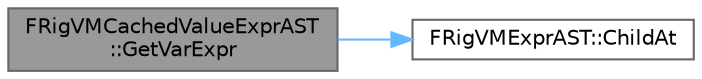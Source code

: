 digraph "FRigVMCachedValueExprAST::GetVarExpr"
{
 // INTERACTIVE_SVG=YES
 // LATEX_PDF_SIZE
  bgcolor="transparent";
  edge [fontname=Helvetica,fontsize=10,labelfontname=Helvetica,labelfontsize=10];
  node [fontname=Helvetica,fontsize=10,shape=box,height=0.2,width=0.4];
  rankdir="LR";
  Node1 [id="Node000001",label="FRigVMCachedValueExprAST\l::GetVarExpr",height=0.2,width=0.4,color="gray40", fillcolor="grey60", style="filled", fontcolor="black",tooltip=" "];
  Node1 -> Node2 [id="edge1_Node000001_Node000002",color="steelblue1",style="solid",tooltip=" "];
  Node2 [id="Node000002",label="FRigVMExprAST::ChildAt",height=0.2,width=0.4,color="grey40", fillcolor="white", style="filled",URL="$de/dbc/classFRigVMExprAST.html#a54b1932582d09a18f117e2609053d4f6",tooltip="templated getter to retrieve a child with a given index type checking will occur within the To method..."];
}
